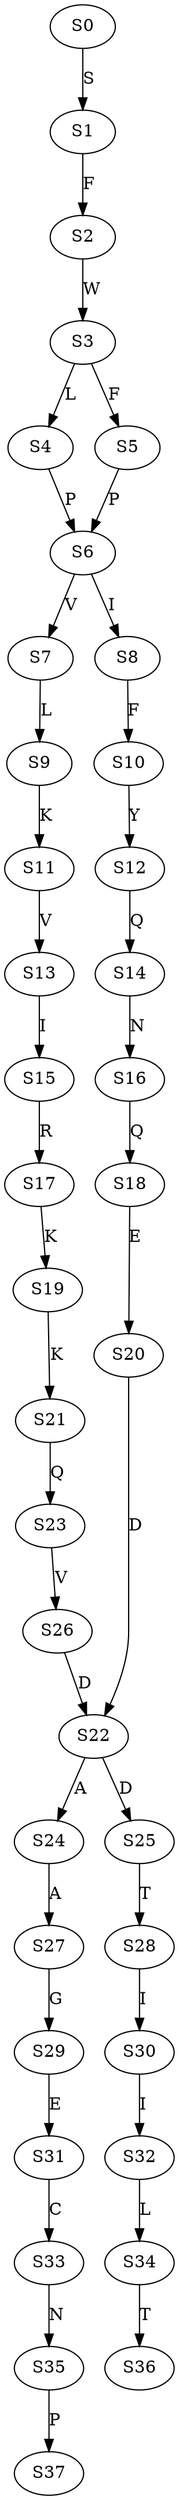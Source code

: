 strict digraph  {
	S0 -> S1 [ label = S ];
	S1 -> S2 [ label = F ];
	S2 -> S3 [ label = W ];
	S3 -> S4 [ label = L ];
	S3 -> S5 [ label = F ];
	S4 -> S6 [ label = P ];
	S5 -> S6 [ label = P ];
	S6 -> S7 [ label = V ];
	S6 -> S8 [ label = I ];
	S7 -> S9 [ label = L ];
	S8 -> S10 [ label = F ];
	S9 -> S11 [ label = K ];
	S10 -> S12 [ label = Y ];
	S11 -> S13 [ label = V ];
	S12 -> S14 [ label = Q ];
	S13 -> S15 [ label = I ];
	S14 -> S16 [ label = N ];
	S15 -> S17 [ label = R ];
	S16 -> S18 [ label = Q ];
	S17 -> S19 [ label = K ];
	S18 -> S20 [ label = E ];
	S19 -> S21 [ label = K ];
	S20 -> S22 [ label = D ];
	S21 -> S23 [ label = Q ];
	S22 -> S24 [ label = A ];
	S22 -> S25 [ label = D ];
	S23 -> S26 [ label = V ];
	S24 -> S27 [ label = A ];
	S25 -> S28 [ label = T ];
	S26 -> S22 [ label = D ];
	S27 -> S29 [ label = G ];
	S28 -> S30 [ label = I ];
	S29 -> S31 [ label = E ];
	S30 -> S32 [ label = I ];
	S31 -> S33 [ label = C ];
	S32 -> S34 [ label = L ];
	S33 -> S35 [ label = N ];
	S34 -> S36 [ label = T ];
	S35 -> S37 [ label = P ];
}
